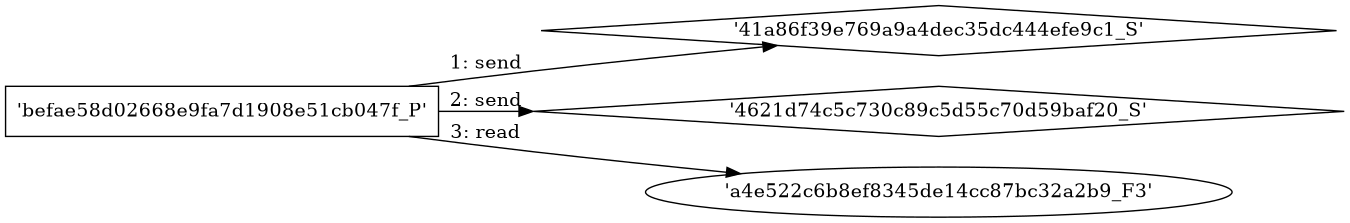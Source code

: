 digraph "D:\Learning\Paper\apt\基于CTI的攻击预警\Dataset\攻击图\ASGfromALLCTI\Vulnerability Spotlight Code execution vulnerability in 3S CODESYS.dot" {
rankdir="LR"
size="9"
fixedsize="false"
splines="true"
nodesep=0.3
ranksep=0
fontsize=10
overlap="scalexy"
engine= "neato"
	"'41a86f39e769a9a4dec35dc444efe9c1_S'" [node_type=Socket shape=diamond]
	"'befae58d02668e9fa7d1908e51cb047f_P'" [node_type=Process shape=box]
	"'befae58d02668e9fa7d1908e51cb047f_P'" -> "'41a86f39e769a9a4dec35dc444efe9c1_S'" [label="1: send"]
	"'4621d74c5c730c89c5d55c70d59baf20_S'" [node_type=Socket shape=diamond]
	"'befae58d02668e9fa7d1908e51cb047f_P'" [node_type=Process shape=box]
	"'befae58d02668e9fa7d1908e51cb047f_P'" -> "'4621d74c5c730c89c5d55c70d59baf20_S'" [label="2: send"]
	"'a4e522c6b8ef8345de14cc87bc32a2b9_F3'" [node_type=file shape=ellipse]
	"'befae58d02668e9fa7d1908e51cb047f_P'" [node_type=Process shape=box]
	"'befae58d02668e9fa7d1908e51cb047f_P'" -> "'a4e522c6b8ef8345de14cc87bc32a2b9_F3'" [label="3: read"]
}
